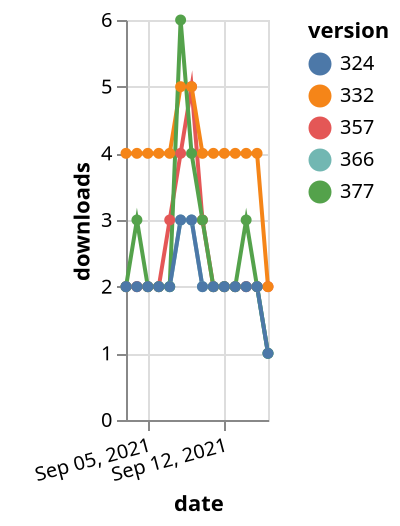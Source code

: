 {"$schema": "https://vega.github.io/schema/vega-lite/v5.json", "description": "A simple bar chart with embedded data.", "data": {"values": [{"date": "2021-09-03", "total": 2344, "delta": 2, "version": "366"}, {"date": "2021-09-04", "total": 2346, "delta": 2, "version": "366"}, {"date": "2021-09-05", "total": 2348, "delta": 2, "version": "366"}, {"date": "2021-09-06", "total": 2350, "delta": 2, "version": "366"}, {"date": "2021-09-07", "total": 2352, "delta": 2, "version": "366"}, {"date": "2021-09-08", "total": 2355, "delta": 3, "version": "366"}, {"date": "2021-09-09", "total": 2358, "delta": 3, "version": "366"}, {"date": "2021-09-10", "total": 2360, "delta": 2, "version": "366"}, {"date": "2021-09-11", "total": 2362, "delta": 2, "version": "366"}, {"date": "2021-09-12", "total": 2364, "delta": 2, "version": "366"}, {"date": "2021-09-13", "total": 2366, "delta": 2, "version": "366"}, {"date": "2021-09-14", "total": 2368, "delta": 2, "version": "366"}, {"date": "2021-09-15", "total": 2370, "delta": 2, "version": "366"}, {"date": "2021-09-16", "total": 2371, "delta": 1, "version": "366"}, {"date": "2021-09-03", "total": 2933, "delta": 2, "version": "357"}, {"date": "2021-09-04", "total": 2935, "delta": 2, "version": "357"}, {"date": "2021-09-05", "total": 2937, "delta": 2, "version": "357"}, {"date": "2021-09-06", "total": 2939, "delta": 2, "version": "357"}, {"date": "2021-09-07", "total": 2942, "delta": 3, "version": "357"}, {"date": "2021-09-08", "total": 2946, "delta": 4, "version": "357"}, {"date": "2021-09-09", "total": 2951, "delta": 5, "version": "357"}, {"date": "2021-09-10", "total": 2954, "delta": 3, "version": "357"}, {"date": "2021-09-11", "total": 2956, "delta": 2, "version": "357"}, {"date": "2021-09-12", "total": 2958, "delta": 2, "version": "357"}, {"date": "2021-09-13", "total": 2960, "delta": 2, "version": "357"}, {"date": "2021-09-14", "total": 2962, "delta": 2, "version": "357"}, {"date": "2021-09-15", "total": 2964, "delta": 2, "version": "357"}, {"date": "2021-09-16", "total": 2966, "delta": 2, "version": "357"}, {"date": "2021-09-03", "total": 4972, "delta": 4, "version": "332"}, {"date": "2021-09-04", "total": 4976, "delta": 4, "version": "332"}, {"date": "2021-09-05", "total": 4980, "delta": 4, "version": "332"}, {"date": "2021-09-06", "total": 4984, "delta": 4, "version": "332"}, {"date": "2021-09-07", "total": 4988, "delta": 4, "version": "332"}, {"date": "2021-09-08", "total": 4993, "delta": 5, "version": "332"}, {"date": "2021-09-09", "total": 4998, "delta": 5, "version": "332"}, {"date": "2021-09-10", "total": 5002, "delta": 4, "version": "332"}, {"date": "2021-09-11", "total": 5006, "delta": 4, "version": "332"}, {"date": "2021-09-12", "total": 5010, "delta": 4, "version": "332"}, {"date": "2021-09-13", "total": 5014, "delta": 4, "version": "332"}, {"date": "2021-09-14", "total": 5018, "delta": 4, "version": "332"}, {"date": "2021-09-15", "total": 5022, "delta": 4, "version": "332"}, {"date": "2021-09-16", "total": 5024, "delta": 2, "version": "332"}, {"date": "2021-09-03", "total": 2141, "delta": 2, "version": "377"}, {"date": "2021-09-04", "total": 2144, "delta": 3, "version": "377"}, {"date": "2021-09-05", "total": 2146, "delta": 2, "version": "377"}, {"date": "2021-09-06", "total": 2148, "delta": 2, "version": "377"}, {"date": "2021-09-07", "total": 2150, "delta": 2, "version": "377"}, {"date": "2021-09-08", "total": 2156, "delta": 6, "version": "377"}, {"date": "2021-09-09", "total": 2160, "delta": 4, "version": "377"}, {"date": "2021-09-10", "total": 2163, "delta": 3, "version": "377"}, {"date": "2021-09-11", "total": 2165, "delta": 2, "version": "377"}, {"date": "2021-09-12", "total": 2167, "delta": 2, "version": "377"}, {"date": "2021-09-13", "total": 2169, "delta": 2, "version": "377"}, {"date": "2021-09-14", "total": 2172, "delta": 3, "version": "377"}, {"date": "2021-09-15", "total": 2174, "delta": 2, "version": "377"}, {"date": "2021-09-16", "total": 2175, "delta": 1, "version": "377"}, {"date": "2021-09-03", "total": 2662, "delta": 2, "version": "324"}, {"date": "2021-09-04", "total": 2664, "delta": 2, "version": "324"}, {"date": "2021-09-05", "total": 2666, "delta": 2, "version": "324"}, {"date": "2021-09-06", "total": 2668, "delta": 2, "version": "324"}, {"date": "2021-09-07", "total": 2670, "delta": 2, "version": "324"}, {"date": "2021-09-08", "total": 2673, "delta": 3, "version": "324"}, {"date": "2021-09-09", "total": 2676, "delta": 3, "version": "324"}, {"date": "2021-09-10", "total": 2678, "delta": 2, "version": "324"}, {"date": "2021-09-11", "total": 2680, "delta": 2, "version": "324"}, {"date": "2021-09-12", "total": 2682, "delta": 2, "version": "324"}, {"date": "2021-09-13", "total": 2684, "delta": 2, "version": "324"}, {"date": "2021-09-14", "total": 2686, "delta": 2, "version": "324"}, {"date": "2021-09-15", "total": 2688, "delta": 2, "version": "324"}, {"date": "2021-09-16", "total": 2689, "delta": 1, "version": "324"}]}, "width": "container", "mark": {"type": "line", "point": {"filled": true}}, "encoding": {"x": {"field": "date", "type": "temporal", "timeUnit": "yearmonthdate", "title": "date", "axis": {"labelAngle": -15}}, "y": {"field": "delta", "type": "quantitative", "title": "downloads"}, "color": {"field": "version", "type": "nominal"}, "tooltip": {"field": "delta"}}}
